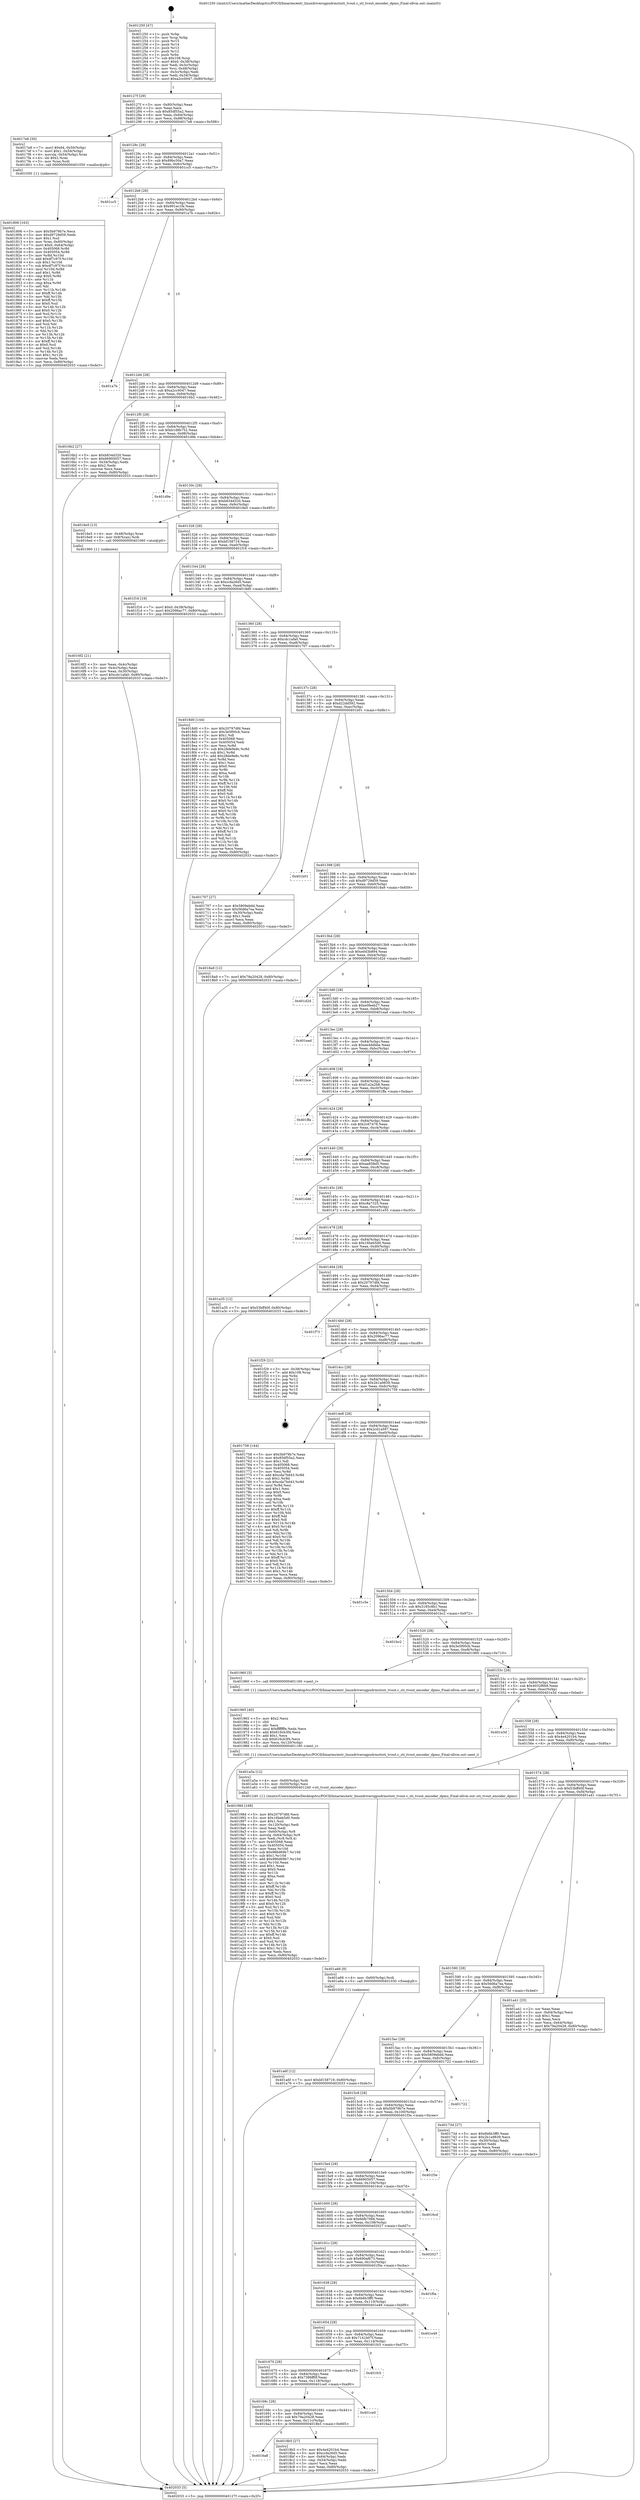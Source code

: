 digraph "0x401250" {
  label = "0x401250 (/mnt/c/Users/mathe/Desktop/tcc/POCII/binaries/extr_linuxdriversgpudrmstisti_tvout.c_sti_tvout_encoder_dpms_Final-ollvm.out::main(0))"
  labelloc = "t"
  node[shape=record]

  Entry [label="",width=0.3,height=0.3,shape=circle,fillcolor=black,style=filled]
  "0x40127f" [label="{
     0x40127f [29]\l
     | [instrs]\l
     &nbsp;&nbsp;0x40127f \<+3\>: mov -0x80(%rbp),%eax\l
     &nbsp;&nbsp;0x401282 \<+2\>: mov %eax,%ecx\l
     &nbsp;&nbsp;0x401284 \<+6\>: sub $0x85df55a2,%ecx\l
     &nbsp;&nbsp;0x40128a \<+6\>: mov %eax,-0x84(%rbp)\l
     &nbsp;&nbsp;0x401290 \<+6\>: mov %ecx,-0x88(%rbp)\l
     &nbsp;&nbsp;0x401296 \<+6\>: je 00000000004017e8 \<main+0x598\>\l
  }"]
  "0x4017e8" [label="{
     0x4017e8 [30]\l
     | [instrs]\l
     &nbsp;&nbsp;0x4017e8 \<+7\>: movl $0x64,-0x50(%rbp)\l
     &nbsp;&nbsp;0x4017ef \<+7\>: movl $0x1,-0x54(%rbp)\l
     &nbsp;&nbsp;0x4017f6 \<+4\>: movslq -0x54(%rbp),%rax\l
     &nbsp;&nbsp;0x4017fa \<+4\>: shl $0x2,%rax\l
     &nbsp;&nbsp;0x4017fe \<+3\>: mov %rax,%rdi\l
     &nbsp;&nbsp;0x401801 \<+5\>: call 0000000000401050 \<malloc@plt\>\l
     | [calls]\l
     &nbsp;&nbsp;0x401050 \{1\} (unknown)\l
  }"]
  "0x40129c" [label="{
     0x40129c [28]\l
     | [instrs]\l
     &nbsp;&nbsp;0x40129c \<+5\>: jmp 00000000004012a1 \<main+0x51\>\l
     &nbsp;&nbsp;0x4012a1 \<+6\>: mov -0x84(%rbp),%eax\l
     &nbsp;&nbsp;0x4012a7 \<+5\>: sub $0x89bc50a7,%eax\l
     &nbsp;&nbsp;0x4012ac \<+6\>: mov %eax,-0x8c(%rbp)\l
     &nbsp;&nbsp;0x4012b2 \<+6\>: je 0000000000401cc5 \<main+0xa75\>\l
  }"]
  Exit [label="",width=0.3,height=0.3,shape=circle,fillcolor=black,style=filled,peripheries=2]
  "0x401cc5" [label="{
     0x401cc5\l
  }", style=dashed]
  "0x4012b8" [label="{
     0x4012b8 [28]\l
     | [instrs]\l
     &nbsp;&nbsp;0x4012b8 \<+5\>: jmp 00000000004012bd \<main+0x6d\>\l
     &nbsp;&nbsp;0x4012bd \<+6\>: mov -0x84(%rbp),%eax\l
     &nbsp;&nbsp;0x4012c3 \<+5\>: sub $0x991ec1fe,%eax\l
     &nbsp;&nbsp;0x4012c8 \<+6\>: mov %eax,-0x90(%rbp)\l
     &nbsp;&nbsp;0x4012ce \<+6\>: je 0000000000401a7b \<main+0x82b\>\l
  }"]
  "0x401a6f" [label="{
     0x401a6f [12]\l
     | [instrs]\l
     &nbsp;&nbsp;0x401a6f \<+7\>: movl $0xbf158719,-0x80(%rbp)\l
     &nbsp;&nbsp;0x401a76 \<+5\>: jmp 0000000000402033 \<main+0xde3\>\l
  }"]
  "0x401a7b" [label="{
     0x401a7b\l
  }", style=dashed]
  "0x4012d4" [label="{
     0x4012d4 [28]\l
     | [instrs]\l
     &nbsp;&nbsp;0x4012d4 \<+5\>: jmp 00000000004012d9 \<main+0x89\>\l
     &nbsp;&nbsp;0x4012d9 \<+6\>: mov -0x84(%rbp),%eax\l
     &nbsp;&nbsp;0x4012df \<+5\>: sub $0xa2cc0047,%eax\l
     &nbsp;&nbsp;0x4012e4 \<+6\>: mov %eax,-0x94(%rbp)\l
     &nbsp;&nbsp;0x4012ea \<+6\>: je 00000000004016b2 \<main+0x462\>\l
  }"]
  "0x401a66" [label="{
     0x401a66 [9]\l
     | [instrs]\l
     &nbsp;&nbsp;0x401a66 \<+4\>: mov -0x60(%rbp),%rdi\l
     &nbsp;&nbsp;0x401a6a \<+5\>: call 0000000000401030 \<free@plt\>\l
     | [calls]\l
     &nbsp;&nbsp;0x401030 \{1\} (unknown)\l
  }"]
  "0x4016b2" [label="{
     0x4016b2 [27]\l
     | [instrs]\l
     &nbsp;&nbsp;0x4016b2 \<+5\>: mov $0xb834d320,%eax\l
     &nbsp;&nbsp;0x4016b7 \<+5\>: mov $0x66905057,%ecx\l
     &nbsp;&nbsp;0x4016bc \<+3\>: mov -0x34(%rbp),%edx\l
     &nbsp;&nbsp;0x4016bf \<+3\>: cmp $0x2,%edx\l
     &nbsp;&nbsp;0x4016c2 \<+3\>: cmovne %ecx,%eax\l
     &nbsp;&nbsp;0x4016c5 \<+3\>: mov %eax,-0x80(%rbp)\l
     &nbsp;&nbsp;0x4016c8 \<+5\>: jmp 0000000000402033 \<main+0xde3\>\l
  }"]
  "0x4012f0" [label="{
     0x4012f0 [28]\l
     | [instrs]\l
     &nbsp;&nbsp;0x4012f0 \<+5\>: jmp 00000000004012f5 \<main+0xa5\>\l
     &nbsp;&nbsp;0x4012f5 \<+6\>: mov -0x84(%rbp),%eax\l
     &nbsp;&nbsp;0x4012fb \<+5\>: sub $0xb1d8b752,%eax\l
     &nbsp;&nbsp;0x401300 \<+6\>: mov %eax,-0x98(%rbp)\l
     &nbsp;&nbsp;0x401306 \<+6\>: je 0000000000401d9e \<main+0xb4e\>\l
  }"]
  "0x402033" [label="{
     0x402033 [5]\l
     | [instrs]\l
     &nbsp;&nbsp;0x402033 \<+5\>: jmp 000000000040127f \<main+0x2f\>\l
  }"]
  "0x401250" [label="{
     0x401250 [47]\l
     | [instrs]\l
     &nbsp;&nbsp;0x401250 \<+1\>: push %rbp\l
     &nbsp;&nbsp;0x401251 \<+3\>: mov %rsp,%rbp\l
     &nbsp;&nbsp;0x401254 \<+2\>: push %r15\l
     &nbsp;&nbsp;0x401256 \<+2\>: push %r14\l
     &nbsp;&nbsp;0x401258 \<+2\>: push %r13\l
     &nbsp;&nbsp;0x40125a \<+2\>: push %r12\l
     &nbsp;&nbsp;0x40125c \<+1\>: push %rbx\l
     &nbsp;&nbsp;0x40125d \<+7\>: sub $0x108,%rsp\l
     &nbsp;&nbsp;0x401264 \<+7\>: movl $0x0,-0x38(%rbp)\l
     &nbsp;&nbsp;0x40126b \<+3\>: mov %edi,-0x3c(%rbp)\l
     &nbsp;&nbsp;0x40126e \<+4\>: mov %rsi,-0x48(%rbp)\l
     &nbsp;&nbsp;0x401272 \<+3\>: mov -0x3c(%rbp),%edi\l
     &nbsp;&nbsp;0x401275 \<+3\>: mov %edi,-0x34(%rbp)\l
     &nbsp;&nbsp;0x401278 \<+7\>: movl $0xa2cc0047,-0x80(%rbp)\l
  }"]
  "0x40198d" [label="{
     0x40198d [168]\l
     | [instrs]\l
     &nbsp;&nbsp;0x40198d \<+5\>: mov $0x20797dfd,%ecx\l
     &nbsp;&nbsp;0x401992 \<+5\>: mov $0x16beb5d0,%edx\l
     &nbsp;&nbsp;0x401997 \<+3\>: mov $0x1,%sil\l
     &nbsp;&nbsp;0x40199a \<+6\>: mov -0x120(%rbp),%edi\l
     &nbsp;&nbsp;0x4019a0 \<+3\>: imul %eax,%edi\l
     &nbsp;&nbsp;0x4019a3 \<+4\>: mov -0x60(%rbp),%r8\l
     &nbsp;&nbsp;0x4019a7 \<+4\>: movslq -0x64(%rbp),%r9\l
     &nbsp;&nbsp;0x4019ab \<+4\>: mov %edi,(%r8,%r9,4)\l
     &nbsp;&nbsp;0x4019af \<+7\>: mov 0x405068,%eax\l
     &nbsp;&nbsp;0x4019b6 \<+7\>: mov 0x405054,%edi\l
     &nbsp;&nbsp;0x4019bd \<+3\>: mov %eax,%r10d\l
     &nbsp;&nbsp;0x4019c0 \<+7\>: sub $0x986d69b7,%r10d\l
     &nbsp;&nbsp;0x4019c7 \<+4\>: sub $0x1,%r10d\l
     &nbsp;&nbsp;0x4019cb \<+7\>: add $0x986d69b7,%r10d\l
     &nbsp;&nbsp;0x4019d2 \<+4\>: imul %r10d,%eax\l
     &nbsp;&nbsp;0x4019d6 \<+3\>: and $0x1,%eax\l
     &nbsp;&nbsp;0x4019d9 \<+3\>: cmp $0x0,%eax\l
     &nbsp;&nbsp;0x4019dc \<+4\>: sete %r11b\l
     &nbsp;&nbsp;0x4019e0 \<+3\>: cmp $0xa,%edi\l
     &nbsp;&nbsp;0x4019e3 \<+3\>: setl %bl\l
     &nbsp;&nbsp;0x4019e6 \<+3\>: mov %r11b,%r14b\l
     &nbsp;&nbsp;0x4019e9 \<+4\>: xor $0xff,%r14b\l
     &nbsp;&nbsp;0x4019ed \<+3\>: mov %bl,%r15b\l
     &nbsp;&nbsp;0x4019f0 \<+4\>: xor $0xff,%r15b\l
     &nbsp;&nbsp;0x4019f4 \<+4\>: xor $0x0,%sil\l
     &nbsp;&nbsp;0x4019f8 \<+3\>: mov %r14b,%r12b\l
     &nbsp;&nbsp;0x4019fb \<+4\>: and $0x0,%r12b\l
     &nbsp;&nbsp;0x4019ff \<+3\>: and %sil,%r11b\l
     &nbsp;&nbsp;0x401a02 \<+3\>: mov %r15b,%r13b\l
     &nbsp;&nbsp;0x401a05 \<+4\>: and $0x0,%r13b\l
     &nbsp;&nbsp;0x401a09 \<+3\>: and %sil,%bl\l
     &nbsp;&nbsp;0x401a0c \<+3\>: or %r11b,%r12b\l
     &nbsp;&nbsp;0x401a0f \<+3\>: or %bl,%r13b\l
     &nbsp;&nbsp;0x401a12 \<+3\>: xor %r13b,%r12b\l
     &nbsp;&nbsp;0x401a15 \<+3\>: or %r15b,%r14b\l
     &nbsp;&nbsp;0x401a18 \<+4\>: xor $0xff,%r14b\l
     &nbsp;&nbsp;0x401a1c \<+4\>: or $0x0,%sil\l
     &nbsp;&nbsp;0x401a20 \<+3\>: and %sil,%r14b\l
     &nbsp;&nbsp;0x401a23 \<+3\>: or %r14b,%r12b\l
     &nbsp;&nbsp;0x401a26 \<+4\>: test $0x1,%r12b\l
     &nbsp;&nbsp;0x401a2a \<+3\>: cmovne %edx,%ecx\l
     &nbsp;&nbsp;0x401a2d \<+3\>: mov %ecx,-0x80(%rbp)\l
     &nbsp;&nbsp;0x401a30 \<+5\>: jmp 0000000000402033 \<main+0xde3\>\l
  }"]
  "0x401d9e" [label="{
     0x401d9e\l
  }", style=dashed]
  "0x40130c" [label="{
     0x40130c [28]\l
     | [instrs]\l
     &nbsp;&nbsp;0x40130c \<+5\>: jmp 0000000000401311 \<main+0xc1\>\l
     &nbsp;&nbsp;0x401311 \<+6\>: mov -0x84(%rbp),%eax\l
     &nbsp;&nbsp;0x401317 \<+5\>: sub $0xb834d320,%eax\l
     &nbsp;&nbsp;0x40131c \<+6\>: mov %eax,-0x9c(%rbp)\l
     &nbsp;&nbsp;0x401322 \<+6\>: je 00000000004016e5 \<main+0x495\>\l
  }"]
  "0x401965" [label="{
     0x401965 [40]\l
     | [instrs]\l
     &nbsp;&nbsp;0x401965 \<+5\>: mov $0x2,%ecx\l
     &nbsp;&nbsp;0x40196a \<+1\>: cltd\l
     &nbsp;&nbsp;0x40196b \<+2\>: idiv %ecx\l
     &nbsp;&nbsp;0x40196d \<+6\>: imul $0xfffffffe,%edx,%ecx\l
     &nbsp;&nbsp;0x401973 \<+6\>: add $0x616cb3f4,%ecx\l
     &nbsp;&nbsp;0x401979 \<+3\>: add $0x1,%ecx\l
     &nbsp;&nbsp;0x40197c \<+6\>: sub $0x616cb3f4,%ecx\l
     &nbsp;&nbsp;0x401982 \<+6\>: mov %ecx,-0x120(%rbp)\l
     &nbsp;&nbsp;0x401988 \<+5\>: call 0000000000401160 \<next_i\>\l
     | [calls]\l
     &nbsp;&nbsp;0x401160 \{1\} (/mnt/c/Users/mathe/Desktop/tcc/POCII/binaries/extr_linuxdriversgpudrmstisti_tvout.c_sti_tvout_encoder_dpms_Final-ollvm.out::next_i)\l
  }"]
  "0x4016e5" [label="{
     0x4016e5 [13]\l
     | [instrs]\l
     &nbsp;&nbsp;0x4016e5 \<+4\>: mov -0x48(%rbp),%rax\l
     &nbsp;&nbsp;0x4016e9 \<+4\>: mov 0x8(%rax),%rdi\l
     &nbsp;&nbsp;0x4016ed \<+5\>: call 0000000000401060 \<atoi@plt\>\l
     | [calls]\l
     &nbsp;&nbsp;0x401060 \{1\} (unknown)\l
  }"]
  "0x401328" [label="{
     0x401328 [28]\l
     | [instrs]\l
     &nbsp;&nbsp;0x401328 \<+5\>: jmp 000000000040132d \<main+0xdd\>\l
     &nbsp;&nbsp;0x40132d \<+6\>: mov -0x84(%rbp),%eax\l
     &nbsp;&nbsp;0x401333 \<+5\>: sub $0xbf158719,%eax\l
     &nbsp;&nbsp;0x401338 \<+6\>: mov %eax,-0xa0(%rbp)\l
     &nbsp;&nbsp;0x40133e \<+6\>: je 0000000000401f16 \<main+0xcc6\>\l
  }"]
  "0x4016f2" [label="{
     0x4016f2 [21]\l
     | [instrs]\l
     &nbsp;&nbsp;0x4016f2 \<+3\>: mov %eax,-0x4c(%rbp)\l
     &nbsp;&nbsp;0x4016f5 \<+3\>: mov -0x4c(%rbp),%eax\l
     &nbsp;&nbsp;0x4016f8 \<+3\>: mov %eax,-0x30(%rbp)\l
     &nbsp;&nbsp;0x4016fb \<+7\>: movl $0xcdc1afa0,-0x80(%rbp)\l
     &nbsp;&nbsp;0x401702 \<+5\>: jmp 0000000000402033 \<main+0xde3\>\l
  }"]
  "0x4016a8" [label="{
     0x4016a8\l
  }", style=dashed]
  "0x401f16" [label="{
     0x401f16 [19]\l
     | [instrs]\l
     &nbsp;&nbsp;0x401f16 \<+7\>: movl $0x0,-0x38(%rbp)\l
     &nbsp;&nbsp;0x401f1d \<+7\>: movl $0x2096ac77,-0x80(%rbp)\l
     &nbsp;&nbsp;0x401f24 \<+5\>: jmp 0000000000402033 \<main+0xde3\>\l
  }"]
  "0x401344" [label="{
     0x401344 [28]\l
     | [instrs]\l
     &nbsp;&nbsp;0x401344 \<+5\>: jmp 0000000000401349 \<main+0xf9\>\l
     &nbsp;&nbsp;0x401349 \<+6\>: mov -0x84(%rbp),%eax\l
     &nbsp;&nbsp;0x40134f \<+5\>: sub $0xccfa26d5,%eax\l
     &nbsp;&nbsp;0x401354 \<+6\>: mov %eax,-0xa4(%rbp)\l
     &nbsp;&nbsp;0x40135a \<+6\>: je 00000000004018d0 \<main+0x680\>\l
  }"]
  "0x4018b5" [label="{
     0x4018b5 [27]\l
     | [instrs]\l
     &nbsp;&nbsp;0x4018b5 \<+5\>: mov $0x4e4201b4,%eax\l
     &nbsp;&nbsp;0x4018ba \<+5\>: mov $0xccfa26d5,%ecx\l
     &nbsp;&nbsp;0x4018bf \<+3\>: mov -0x64(%rbp),%edx\l
     &nbsp;&nbsp;0x4018c2 \<+3\>: cmp -0x54(%rbp),%edx\l
     &nbsp;&nbsp;0x4018c5 \<+3\>: cmovl %ecx,%eax\l
     &nbsp;&nbsp;0x4018c8 \<+3\>: mov %eax,-0x80(%rbp)\l
     &nbsp;&nbsp;0x4018cb \<+5\>: jmp 0000000000402033 \<main+0xde3\>\l
  }"]
  "0x4018d0" [label="{
     0x4018d0 [144]\l
     | [instrs]\l
     &nbsp;&nbsp;0x4018d0 \<+5\>: mov $0x20797dfd,%eax\l
     &nbsp;&nbsp;0x4018d5 \<+5\>: mov $0x3e5f00cb,%ecx\l
     &nbsp;&nbsp;0x4018da \<+2\>: mov $0x1,%dl\l
     &nbsp;&nbsp;0x4018dc \<+7\>: mov 0x405068,%esi\l
     &nbsp;&nbsp;0x4018e3 \<+7\>: mov 0x405054,%edi\l
     &nbsp;&nbsp;0x4018ea \<+3\>: mov %esi,%r8d\l
     &nbsp;&nbsp;0x4018ed \<+7\>: sub $0x28de9e8c,%r8d\l
     &nbsp;&nbsp;0x4018f4 \<+4\>: sub $0x1,%r8d\l
     &nbsp;&nbsp;0x4018f8 \<+7\>: add $0x28de9e8c,%r8d\l
     &nbsp;&nbsp;0x4018ff \<+4\>: imul %r8d,%esi\l
     &nbsp;&nbsp;0x401903 \<+3\>: and $0x1,%esi\l
     &nbsp;&nbsp;0x401906 \<+3\>: cmp $0x0,%esi\l
     &nbsp;&nbsp;0x401909 \<+4\>: sete %r9b\l
     &nbsp;&nbsp;0x40190d \<+3\>: cmp $0xa,%edi\l
     &nbsp;&nbsp;0x401910 \<+4\>: setl %r10b\l
     &nbsp;&nbsp;0x401914 \<+3\>: mov %r9b,%r11b\l
     &nbsp;&nbsp;0x401917 \<+4\>: xor $0xff,%r11b\l
     &nbsp;&nbsp;0x40191b \<+3\>: mov %r10b,%bl\l
     &nbsp;&nbsp;0x40191e \<+3\>: xor $0xff,%bl\l
     &nbsp;&nbsp;0x401921 \<+3\>: xor $0x0,%dl\l
     &nbsp;&nbsp;0x401924 \<+3\>: mov %r11b,%r14b\l
     &nbsp;&nbsp;0x401927 \<+4\>: and $0x0,%r14b\l
     &nbsp;&nbsp;0x40192b \<+3\>: and %dl,%r9b\l
     &nbsp;&nbsp;0x40192e \<+3\>: mov %bl,%r15b\l
     &nbsp;&nbsp;0x401931 \<+4\>: and $0x0,%r15b\l
     &nbsp;&nbsp;0x401935 \<+3\>: and %dl,%r10b\l
     &nbsp;&nbsp;0x401938 \<+3\>: or %r9b,%r14b\l
     &nbsp;&nbsp;0x40193b \<+3\>: or %r10b,%r15b\l
     &nbsp;&nbsp;0x40193e \<+3\>: xor %r15b,%r14b\l
     &nbsp;&nbsp;0x401941 \<+3\>: or %bl,%r11b\l
     &nbsp;&nbsp;0x401944 \<+4\>: xor $0xff,%r11b\l
     &nbsp;&nbsp;0x401948 \<+3\>: or $0x0,%dl\l
     &nbsp;&nbsp;0x40194b \<+3\>: and %dl,%r11b\l
     &nbsp;&nbsp;0x40194e \<+3\>: or %r11b,%r14b\l
     &nbsp;&nbsp;0x401951 \<+4\>: test $0x1,%r14b\l
     &nbsp;&nbsp;0x401955 \<+3\>: cmovne %ecx,%eax\l
     &nbsp;&nbsp;0x401958 \<+3\>: mov %eax,-0x80(%rbp)\l
     &nbsp;&nbsp;0x40195b \<+5\>: jmp 0000000000402033 \<main+0xde3\>\l
  }"]
  "0x401360" [label="{
     0x401360 [28]\l
     | [instrs]\l
     &nbsp;&nbsp;0x401360 \<+5\>: jmp 0000000000401365 \<main+0x115\>\l
     &nbsp;&nbsp;0x401365 \<+6\>: mov -0x84(%rbp),%eax\l
     &nbsp;&nbsp;0x40136b \<+5\>: sub $0xcdc1afa0,%eax\l
     &nbsp;&nbsp;0x401370 \<+6\>: mov %eax,-0xa8(%rbp)\l
     &nbsp;&nbsp;0x401376 \<+6\>: je 0000000000401707 \<main+0x4b7\>\l
  }"]
  "0x40168c" [label="{
     0x40168c [28]\l
     | [instrs]\l
     &nbsp;&nbsp;0x40168c \<+5\>: jmp 0000000000401691 \<main+0x441\>\l
     &nbsp;&nbsp;0x401691 \<+6\>: mov -0x84(%rbp),%eax\l
     &nbsp;&nbsp;0x401697 \<+5\>: sub $0x79a20428,%eax\l
     &nbsp;&nbsp;0x40169c \<+6\>: mov %eax,-0x11c(%rbp)\l
     &nbsp;&nbsp;0x4016a2 \<+6\>: je 00000000004018b5 \<main+0x665\>\l
  }"]
  "0x401707" [label="{
     0x401707 [27]\l
     | [instrs]\l
     &nbsp;&nbsp;0x401707 \<+5\>: mov $0x5809ebdd,%eax\l
     &nbsp;&nbsp;0x40170c \<+5\>: mov $0x56d6a7ea,%ecx\l
     &nbsp;&nbsp;0x401711 \<+3\>: mov -0x30(%rbp),%edx\l
     &nbsp;&nbsp;0x401714 \<+3\>: cmp $0x1,%edx\l
     &nbsp;&nbsp;0x401717 \<+3\>: cmovl %ecx,%eax\l
     &nbsp;&nbsp;0x40171a \<+3\>: mov %eax,-0x80(%rbp)\l
     &nbsp;&nbsp;0x40171d \<+5\>: jmp 0000000000402033 \<main+0xde3\>\l
  }"]
  "0x40137c" [label="{
     0x40137c [28]\l
     | [instrs]\l
     &nbsp;&nbsp;0x40137c \<+5\>: jmp 0000000000401381 \<main+0x131\>\l
     &nbsp;&nbsp;0x401381 \<+6\>: mov -0x84(%rbp),%eax\l
     &nbsp;&nbsp;0x401387 \<+5\>: sub $0xd22dd592,%eax\l
     &nbsp;&nbsp;0x40138c \<+6\>: mov %eax,-0xac(%rbp)\l
     &nbsp;&nbsp;0x401392 \<+6\>: je 0000000000401b01 \<main+0x8b1\>\l
  }"]
  "0x401ce0" [label="{
     0x401ce0\l
  }", style=dashed]
  "0x401b01" [label="{
     0x401b01\l
  }", style=dashed]
  "0x401398" [label="{
     0x401398 [28]\l
     | [instrs]\l
     &nbsp;&nbsp;0x401398 \<+5\>: jmp 000000000040139d \<main+0x14d\>\l
     &nbsp;&nbsp;0x40139d \<+6\>: mov -0x84(%rbp),%eax\l
     &nbsp;&nbsp;0x4013a3 \<+5\>: sub $0xd9729d59,%eax\l
     &nbsp;&nbsp;0x4013a8 \<+6\>: mov %eax,-0xb0(%rbp)\l
     &nbsp;&nbsp;0x4013ae \<+6\>: je 00000000004018a9 \<main+0x659\>\l
  }"]
  "0x401670" [label="{
     0x401670 [28]\l
     | [instrs]\l
     &nbsp;&nbsp;0x401670 \<+5\>: jmp 0000000000401675 \<main+0x425\>\l
     &nbsp;&nbsp;0x401675 \<+6\>: mov -0x84(%rbp),%eax\l
     &nbsp;&nbsp;0x40167b \<+5\>: sub $0x7386ff0f,%eax\l
     &nbsp;&nbsp;0x401680 \<+6\>: mov %eax,-0x118(%rbp)\l
     &nbsp;&nbsp;0x401686 \<+6\>: je 0000000000401ce0 \<main+0xa90\>\l
  }"]
  "0x4018a9" [label="{
     0x4018a9 [12]\l
     | [instrs]\l
     &nbsp;&nbsp;0x4018a9 \<+7\>: movl $0x79a20428,-0x80(%rbp)\l
     &nbsp;&nbsp;0x4018b0 \<+5\>: jmp 0000000000402033 \<main+0xde3\>\l
  }"]
  "0x4013b4" [label="{
     0x4013b4 [28]\l
     | [instrs]\l
     &nbsp;&nbsp;0x4013b4 \<+5\>: jmp 00000000004013b9 \<main+0x169\>\l
     &nbsp;&nbsp;0x4013b9 \<+6\>: mov -0x84(%rbp),%eax\l
     &nbsp;&nbsp;0x4013bf \<+5\>: sub $0xe0d3b894,%eax\l
     &nbsp;&nbsp;0x4013c4 \<+6\>: mov %eax,-0xb4(%rbp)\l
     &nbsp;&nbsp;0x4013ca \<+6\>: je 0000000000401d2d \<main+0xadd\>\l
  }"]
  "0x401fc5" [label="{
     0x401fc5\l
  }", style=dashed]
  "0x401d2d" [label="{
     0x401d2d\l
  }", style=dashed]
  "0x4013d0" [label="{
     0x4013d0 [28]\l
     | [instrs]\l
     &nbsp;&nbsp;0x4013d0 \<+5\>: jmp 00000000004013d5 \<main+0x185\>\l
     &nbsp;&nbsp;0x4013d5 \<+6\>: mov -0x84(%rbp),%eax\l
     &nbsp;&nbsp;0x4013db \<+5\>: sub $0xe0feeb27,%eax\l
     &nbsp;&nbsp;0x4013e0 \<+6\>: mov %eax,-0xb8(%rbp)\l
     &nbsp;&nbsp;0x4013e6 \<+6\>: je 0000000000401ead \<main+0xc5d\>\l
  }"]
  "0x401654" [label="{
     0x401654 [28]\l
     | [instrs]\l
     &nbsp;&nbsp;0x401654 \<+5\>: jmp 0000000000401659 \<main+0x409\>\l
     &nbsp;&nbsp;0x401659 \<+6\>: mov -0x84(%rbp),%eax\l
     &nbsp;&nbsp;0x40165f \<+5\>: sub $0x7141b07f,%eax\l
     &nbsp;&nbsp;0x401664 \<+6\>: mov %eax,-0x114(%rbp)\l
     &nbsp;&nbsp;0x40166a \<+6\>: je 0000000000401fc5 \<main+0xd75\>\l
  }"]
  "0x401ead" [label="{
     0x401ead\l
  }", style=dashed]
  "0x4013ec" [label="{
     0x4013ec [28]\l
     | [instrs]\l
     &nbsp;&nbsp;0x4013ec \<+5\>: jmp 00000000004013f1 \<main+0x1a1\>\l
     &nbsp;&nbsp;0x4013f1 \<+6\>: mov -0x84(%rbp),%eax\l
     &nbsp;&nbsp;0x4013f7 \<+5\>: sub $0xee4ddbbe,%eax\l
     &nbsp;&nbsp;0x4013fc \<+6\>: mov %eax,-0xbc(%rbp)\l
     &nbsp;&nbsp;0x401402 \<+6\>: je 0000000000401bce \<main+0x97e\>\l
  }"]
  "0x401e49" [label="{
     0x401e49\l
  }", style=dashed]
  "0x401bce" [label="{
     0x401bce\l
  }", style=dashed]
  "0x401408" [label="{
     0x401408 [28]\l
     | [instrs]\l
     &nbsp;&nbsp;0x401408 \<+5\>: jmp 000000000040140d \<main+0x1bd\>\l
     &nbsp;&nbsp;0x40140d \<+6\>: mov -0x84(%rbp),%eax\l
     &nbsp;&nbsp;0x401413 \<+5\>: sub $0xf1a2a2b8,%eax\l
     &nbsp;&nbsp;0x401418 \<+6\>: mov %eax,-0xc0(%rbp)\l
     &nbsp;&nbsp;0x40141e \<+6\>: je 0000000000401ffa \<main+0xdaa\>\l
  }"]
  "0x401638" [label="{
     0x401638 [28]\l
     | [instrs]\l
     &nbsp;&nbsp;0x401638 \<+5\>: jmp 000000000040163d \<main+0x3ed\>\l
     &nbsp;&nbsp;0x40163d \<+6\>: mov -0x84(%rbp),%eax\l
     &nbsp;&nbsp;0x401643 \<+5\>: sub $0x6b6b3ff0,%eax\l
     &nbsp;&nbsp;0x401648 \<+6\>: mov %eax,-0x110(%rbp)\l
     &nbsp;&nbsp;0x40164e \<+6\>: je 0000000000401e49 \<main+0xbf9\>\l
  }"]
  "0x401ffa" [label="{
     0x401ffa\l
  }", style=dashed]
  "0x401424" [label="{
     0x401424 [28]\l
     | [instrs]\l
     &nbsp;&nbsp;0x401424 \<+5\>: jmp 0000000000401429 \<main+0x1d9\>\l
     &nbsp;&nbsp;0x401429 \<+6\>: mov -0x84(%rbp),%eax\l
     &nbsp;&nbsp;0x40142f \<+5\>: sub $0x2c67476,%eax\l
     &nbsp;&nbsp;0x401434 \<+6\>: mov %eax,-0xc4(%rbp)\l
     &nbsp;&nbsp;0x40143a \<+6\>: je 0000000000402006 \<main+0xdb6\>\l
  }"]
  "0x401f0a" [label="{
     0x401f0a\l
  }", style=dashed]
  "0x402006" [label="{
     0x402006\l
  }", style=dashed]
  "0x401440" [label="{
     0x401440 [28]\l
     | [instrs]\l
     &nbsp;&nbsp;0x401440 \<+5\>: jmp 0000000000401445 \<main+0x1f5\>\l
     &nbsp;&nbsp;0x401445 \<+6\>: mov -0x84(%rbp),%eax\l
     &nbsp;&nbsp;0x40144b \<+5\>: sub $0xae858d5,%eax\l
     &nbsp;&nbsp;0x401450 \<+6\>: mov %eax,-0xc8(%rbp)\l
     &nbsp;&nbsp;0x401456 \<+6\>: je 0000000000401d46 \<main+0xaf6\>\l
  }"]
  "0x40161c" [label="{
     0x40161c [28]\l
     | [instrs]\l
     &nbsp;&nbsp;0x40161c \<+5\>: jmp 0000000000401621 \<main+0x3d1\>\l
     &nbsp;&nbsp;0x401621 \<+6\>: mov -0x84(%rbp),%eax\l
     &nbsp;&nbsp;0x401627 \<+5\>: sub $0x690af673,%eax\l
     &nbsp;&nbsp;0x40162c \<+6\>: mov %eax,-0x10c(%rbp)\l
     &nbsp;&nbsp;0x401632 \<+6\>: je 0000000000401f0a \<main+0xcba\>\l
  }"]
  "0x401d46" [label="{
     0x401d46\l
  }", style=dashed]
  "0x40145c" [label="{
     0x40145c [28]\l
     | [instrs]\l
     &nbsp;&nbsp;0x40145c \<+5\>: jmp 0000000000401461 \<main+0x211\>\l
     &nbsp;&nbsp;0x401461 \<+6\>: mov -0x84(%rbp),%eax\l
     &nbsp;&nbsp;0x401467 \<+5\>: sub $0xc8a7325,%eax\l
     &nbsp;&nbsp;0x40146c \<+6\>: mov %eax,-0xcc(%rbp)\l
     &nbsp;&nbsp;0x401472 \<+6\>: je 0000000000401e55 \<main+0xc05\>\l
  }"]
  "0x402027" [label="{
     0x402027\l
  }", style=dashed]
  "0x401e55" [label="{
     0x401e55\l
  }", style=dashed]
  "0x401478" [label="{
     0x401478 [28]\l
     | [instrs]\l
     &nbsp;&nbsp;0x401478 \<+5\>: jmp 000000000040147d \<main+0x22d\>\l
     &nbsp;&nbsp;0x40147d \<+6\>: mov -0x84(%rbp),%eax\l
     &nbsp;&nbsp;0x401483 \<+5\>: sub $0x16beb5d0,%eax\l
     &nbsp;&nbsp;0x401488 \<+6\>: mov %eax,-0xd0(%rbp)\l
     &nbsp;&nbsp;0x40148e \<+6\>: je 0000000000401a35 \<main+0x7e5\>\l
  }"]
  "0x401600" [label="{
     0x401600 [28]\l
     | [instrs]\l
     &nbsp;&nbsp;0x401600 \<+5\>: jmp 0000000000401605 \<main+0x3b5\>\l
     &nbsp;&nbsp;0x401605 \<+6\>: mov -0x84(%rbp),%eax\l
     &nbsp;&nbsp;0x40160b \<+5\>: sub $0x66fb7066,%eax\l
     &nbsp;&nbsp;0x401610 \<+6\>: mov %eax,-0x108(%rbp)\l
     &nbsp;&nbsp;0x401616 \<+6\>: je 0000000000402027 \<main+0xdd7\>\l
  }"]
  "0x401a35" [label="{
     0x401a35 [12]\l
     | [instrs]\l
     &nbsp;&nbsp;0x401a35 \<+7\>: movl $0x53bff40f,-0x80(%rbp)\l
     &nbsp;&nbsp;0x401a3c \<+5\>: jmp 0000000000402033 \<main+0xde3\>\l
  }"]
  "0x401494" [label="{
     0x401494 [28]\l
     | [instrs]\l
     &nbsp;&nbsp;0x401494 \<+5\>: jmp 0000000000401499 \<main+0x249\>\l
     &nbsp;&nbsp;0x401499 \<+6\>: mov -0x84(%rbp),%eax\l
     &nbsp;&nbsp;0x40149f \<+5\>: sub $0x20797dfd,%eax\l
     &nbsp;&nbsp;0x4014a4 \<+6\>: mov %eax,-0xd4(%rbp)\l
     &nbsp;&nbsp;0x4014aa \<+6\>: je 0000000000401f73 \<main+0xd23\>\l
  }"]
  "0x4016cd" [label="{
     0x4016cd\l
  }", style=dashed]
  "0x401f73" [label="{
     0x401f73\l
  }", style=dashed]
  "0x4014b0" [label="{
     0x4014b0 [28]\l
     | [instrs]\l
     &nbsp;&nbsp;0x4014b0 \<+5\>: jmp 00000000004014b5 \<main+0x265\>\l
     &nbsp;&nbsp;0x4014b5 \<+6\>: mov -0x84(%rbp),%eax\l
     &nbsp;&nbsp;0x4014bb \<+5\>: sub $0x2096ac77,%eax\l
     &nbsp;&nbsp;0x4014c0 \<+6\>: mov %eax,-0xd8(%rbp)\l
     &nbsp;&nbsp;0x4014c6 \<+6\>: je 0000000000401f29 \<main+0xcd9\>\l
  }"]
  "0x4015e4" [label="{
     0x4015e4 [28]\l
     | [instrs]\l
     &nbsp;&nbsp;0x4015e4 \<+5\>: jmp 00000000004015e9 \<main+0x399\>\l
     &nbsp;&nbsp;0x4015e9 \<+6\>: mov -0x84(%rbp),%eax\l
     &nbsp;&nbsp;0x4015ef \<+5\>: sub $0x66905057,%eax\l
     &nbsp;&nbsp;0x4015f4 \<+6\>: mov %eax,-0x104(%rbp)\l
     &nbsp;&nbsp;0x4015fa \<+6\>: je 00000000004016cd \<main+0x47d\>\l
  }"]
  "0x401f29" [label="{
     0x401f29 [21]\l
     | [instrs]\l
     &nbsp;&nbsp;0x401f29 \<+3\>: mov -0x38(%rbp),%eax\l
     &nbsp;&nbsp;0x401f2c \<+7\>: add $0x108,%rsp\l
     &nbsp;&nbsp;0x401f33 \<+1\>: pop %rbx\l
     &nbsp;&nbsp;0x401f34 \<+2\>: pop %r12\l
     &nbsp;&nbsp;0x401f36 \<+2\>: pop %r13\l
     &nbsp;&nbsp;0x401f38 \<+2\>: pop %r14\l
     &nbsp;&nbsp;0x401f3a \<+2\>: pop %r15\l
     &nbsp;&nbsp;0x401f3c \<+1\>: pop %rbp\l
     &nbsp;&nbsp;0x401f3d \<+1\>: ret\l
  }"]
  "0x4014cc" [label="{
     0x4014cc [28]\l
     | [instrs]\l
     &nbsp;&nbsp;0x4014cc \<+5\>: jmp 00000000004014d1 \<main+0x281\>\l
     &nbsp;&nbsp;0x4014d1 \<+6\>: mov -0x84(%rbp),%eax\l
     &nbsp;&nbsp;0x4014d7 \<+5\>: sub $0x2b1a9839,%eax\l
     &nbsp;&nbsp;0x4014dc \<+6\>: mov %eax,-0xdc(%rbp)\l
     &nbsp;&nbsp;0x4014e2 \<+6\>: je 0000000000401758 \<main+0x508\>\l
  }"]
  "0x401f3e" [label="{
     0x401f3e\l
  }", style=dashed]
  "0x401758" [label="{
     0x401758 [144]\l
     | [instrs]\l
     &nbsp;&nbsp;0x401758 \<+5\>: mov $0x5b979b7e,%eax\l
     &nbsp;&nbsp;0x40175d \<+5\>: mov $0x85df55a2,%ecx\l
     &nbsp;&nbsp;0x401762 \<+2\>: mov $0x1,%dl\l
     &nbsp;&nbsp;0x401764 \<+7\>: mov 0x405068,%esi\l
     &nbsp;&nbsp;0x40176b \<+7\>: mov 0x405054,%edi\l
     &nbsp;&nbsp;0x401772 \<+3\>: mov %esi,%r8d\l
     &nbsp;&nbsp;0x401775 \<+7\>: add $0xcda7bd43,%r8d\l
     &nbsp;&nbsp;0x40177c \<+4\>: sub $0x1,%r8d\l
     &nbsp;&nbsp;0x401780 \<+7\>: sub $0xcda7bd43,%r8d\l
     &nbsp;&nbsp;0x401787 \<+4\>: imul %r8d,%esi\l
     &nbsp;&nbsp;0x40178b \<+3\>: and $0x1,%esi\l
     &nbsp;&nbsp;0x40178e \<+3\>: cmp $0x0,%esi\l
     &nbsp;&nbsp;0x401791 \<+4\>: sete %r9b\l
     &nbsp;&nbsp;0x401795 \<+3\>: cmp $0xa,%edi\l
     &nbsp;&nbsp;0x401798 \<+4\>: setl %r10b\l
     &nbsp;&nbsp;0x40179c \<+3\>: mov %r9b,%r11b\l
     &nbsp;&nbsp;0x40179f \<+4\>: xor $0xff,%r11b\l
     &nbsp;&nbsp;0x4017a3 \<+3\>: mov %r10b,%bl\l
     &nbsp;&nbsp;0x4017a6 \<+3\>: xor $0xff,%bl\l
     &nbsp;&nbsp;0x4017a9 \<+3\>: xor $0x0,%dl\l
     &nbsp;&nbsp;0x4017ac \<+3\>: mov %r11b,%r14b\l
     &nbsp;&nbsp;0x4017af \<+4\>: and $0x0,%r14b\l
     &nbsp;&nbsp;0x4017b3 \<+3\>: and %dl,%r9b\l
     &nbsp;&nbsp;0x4017b6 \<+3\>: mov %bl,%r15b\l
     &nbsp;&nbsp;0x4017b9 \<+4\>: and $0x0,%r15b\l
     &nbsp;&nbsp;0x4017bd \<+3\>: and %dl,%r10b\l
     &nbsp;&nbsp;0x4017c0 \<+3\>: or %r9b,%r14b\l
     &nbsp;&nbsp;0x4017c3 \<+3\>: or %r10b,%r15b\l
     &nbsp;&nbsp;0x4017c6 \<+3\>: xor %r15b,%r14b\l
     &nbsp;&nbsp;0x4017c9 \<+3\>: or %bl,%r11b\l
     &nbsp;&nbsp;0x4017cc \<+4\>: xor $0xff,%r11b\l
     &nbsp;&nbsp;0x4017d0 \<+3\>: or $0x0,%dl\l
     &nbsp;&nbsp;0x4017d3 \<+3\>: and %dl,%r11b\l
     &nbsp;&nbsp;0x4017d6 \<+3\>: or %r11b,%r14b\l
     &nbsp;&nbsp;0x4017d9 \<+4\>: test $0x1,%r14b\l
     &nbsp;&nbsp;0x4017dd \<+3\>: cmovne %ecx,%eax\l
     &nbsp;&nbsp;0x4017e0 \<+3\>: mov %eax,-0x80(%rbp)\l
     &nbsp;&nbsp;0x4017e3 \<+5\>: jmp 0000000000402033 \<main+0xde3\>\l
  }"]
  "0x4014e8" [label="{
     0x4014e8 [28]\l
     | [instrs]\l
     &nbsp;&nbsp;0x4014e8 \<+5\>: jmp 00000000004014ed \<main+0x29d\>\l
     &nbsp;&nbsp;0x4014ed \<+6\>: mov -0x84(%rbp),%eax\l
     &nbsp;&nbsp;0x4014f3 \<+5\>: sub $0x2cd1a597,%eax\l
     &nbsp;&nbsp;0x4014f8 \<+6\>: mov %eax,-0xe0(%rbp)\l
     &nbsp;&nbsp;0x4014fe \<+6\>: je 0000000000401c5e \<main+0xa0e\>\l
  }"]
  "0x4015c8" [label="{
     0x4015c8 [28]\l
     | [instrs]\l
     &nbsp;&nbsp;0x4015c8 \<+5\>: jmp 00000000004015cd \<main+0x37d\>\l
     &nbsp;&nbsp;0x4015cd \<+6\>: mov -0x84(%rbp),%eax\l
     &nbsp;&nbsp;0x4015d3 \<+5\>: sub $0x5b979b7e,%eax\l
     &nbsp;&nbsp;0x4015d8 \<+6\>: mov %eax,-0x100(%rbp)\l
     &nbsp;&nbsp;0x4015de \<+6\>: je 0000000000401f3e \<main+0xcee\>\l
  }"]
  "0x401c5e" [label="{
     0x401c5e\l
  }", style=dashed]
  "0x401504" [label="{
     0x401504 [28]\l
     | [instrs]\l
     &nbsp;&nbsp;0x401504 \<+5\>: jmp 0000000000401509 \<main+0x2b9\>\l
     &nbsp;&nbsp;0x401509 \<+6\>: mov -0x84(%rbp),%eax\l
     &nbsp;&nbsp;0x40150f \<+5\>: sub $0x3185c8b1,%eax\l
     &nbsp;&nbsp;0x401514 \<+6\>: mov %eax,-0xe4(%rbp)\l
     &nbsp;&nbsp;0x40151a \<+6\>: je 0000000000401bc2 \<main+0x972\>\l
  }"]
  "0x401722" [label="{
     0x401722\l
  }", style=dashed]
  "0x401bc2" [label="{
     0x401bc2\l
  }", style=dashed]
  "0x401520" [label="{
     0x401520 [28]\l
     | [instrs]\l
     &nbsp;&nbsp;0x401520 \<+5\>: jmp 0000000000401525 \<main+0x2d5\>\l
     &nbsp;&nbsp;0x401525 \<+6\>: mov -0x84(%rbp),%eax\l
     &nbsp;&nbsp;0x40152b \<+5\>: sub $0x3e5f00cb,%eax\l
     &nbsp;&nbsp;0x401530 \<+6\>: mov %eax,-0xe8(%rbp)\l
     &nbsp;&nbsp;0x401536 \<+6\>: je 0000000000401960 \<main+0x710\>\l
  }"]
  "0x401806" [label="{
     0x401806 [163]\l
     | [instrs]\l
     &nbsp;&nbsp;0x401806 \<+5\>: mov $0x5b979b7e,%ecx\l
     &nbsp;&nbsp;0x40180b \<+5\>: mov $0xd9729d59,%edx\l
     &nbsp;&nbsp;0x401810 \<+3\>: mov $0x1,%sil\l
     &nbsp;&nbsp;0x401813 \<+4\>: mov %rax,-0x60(%rbp)\l
     &nbsp;&nbsp;0x401817 \<+7\>: movl $0x0,-0x64(%rbp)\l
     &nbsp;&nbsp;0x40181e \<+8\>: mov 0x405068,%r8d\l
     &nbsp;&nbsp;0x401826 \<+8\>: mov 0x405054,%r9d\l
     &nbsp;&nbsp;0x40182e \<+3\>: mov %r8d,%r10d\l
     &nbsp;&nbsp;0x401831 \<+7\>: add $0xdf7c97f,%r10d\l
     &nbsp;&nbsp;0x401838 \<+4\>: sub $0x1,%r10d\l
     &nbsp;&nbsp;0x40183c \<+7\>: sub $0xdf7c97f,%r10d\l
     &nbsp;&nbsp;0x401843 \<+4\>: imul %r10d,%r8d\l
     &nbsp;&nbsp;0x401847 \<+4\>: and $0x1,%r8d\l
     &nbsp;&nbsp;0x40184b \<+4\>: cmp $0x0,%r8d\l
     &nbsp;&nbsp;0x40184f \<+4\>: sete %r11b\l
     &nbsp;&nbsp;0x401853 \<+4\>: cmp $0xa,%r9d\l
     &nbsp;&nbsp;0x401857 \<+3\>: setl %bl\l
     &nbsp;&nbsp;0x40185a \<+3\>: mov %r11b,%r14b\l
     &nbsp;&nbsp;0x40185d \<+4\>: xor $0xff,%r14b\l
     &nbsp;&nbsp;0x401861 \<+3\>: mov %bl,%r15b\l
     &nbsp;&nbsp;0x401864 \<+4\>: xor $0xff,%r15b\l
     &nbsp;&nbsp;0x401868 \<+4\>: xor $0x0,%sil\l
     &nbsp;&nbsp;0x40186c \<+3\>: mov %r14b,%r12b\l
     &nbsp;&nbsp;0x40186f \<+4\>: and $0x0,%r12b\l
     &nbsp;&nbsp;0x401873 \<+3\>: and %sil,%r11b\l
     &nbsp;&nbsp;0x401876 \<+3\>: mov %r15b,%r13b\l
     &nbsp;&nbsp;0x401879 \<+4\>: and $0x0,%r13b\l
     &nbsp;&nbsp;0x40187d \<+3\>: and %sil,%bl\l
     &nbsp;&nbsp;0x401880 \<+3\>: or %r11b,%r12b\l
     &nbsp;&nbsp;0x401883 \<+3\>: or %bl,%r13b\l
     &nbsp;&nbsp;0x401886 \<+3\>: xor %r13b,%r12b\l
     &nbsp;&nbsp;0x401889 \<+3\>: or %r15b,%r14b\l
     &nbsp;&nbsp;0x40188c \<+4\>: xor $0xff,%r14b\l
     &nbsp;&nbsp;0x401890 \<+4\>: or $0x0,%sil\l
     &nbsp;&nbsp;0x401894 \<+3\>: and %sil,%r14b\l
     &nbsp;&nbsp;0x401897 \<+3\>: or %r14b,%r12b\l
     &nbsp;&nbsp;0x40189a \<+4\>: test $0x1,%r12b\l
     &nbsp;&nbsp;0x40189e \<+3\>: cmovne %edx,%ecx\l
     &nbsp;&nbsp;0x4018a1 \<+3\>: mov %ecx,-0x80(%rbp)\l
     &nbsp;&nbsp;0x4018a4 \<+5\>: jmp 0000000000402033 \<main+0xde3\>\l
  }"]
  "0x401960" [label="{
     0x401960 [5]\l
     | [instrs]\l
     &nbsp;&nbsp;0x401960 \<+5\>: call 0000000000401160 \<next_i\>\l
     | [calls]\l
     &nbsp;&nbsp;0x401160 \{1\} (/mnt/c/Users/mathe/Desktop/tcc/POCII/binaries/extr_linuxdriversgpudrmstisti_tvout.c_sti_tvout_encoder_dpms_Final-ollvm.out::next_i)\l
  }"]
  "0x40153c" [label="{
     0x40153c [28]\l
     | [instrs]\l
     &nbsp;&nbsp;0x40153c \<+5\>: jmp 0000000000401541 \<main+0x2f1\>\l
     &nbsp;&nbsp;0x401541 \<+6\>: mov -0x84(%rbp),%eax\l
     &nbsp;&nbsp;0x401547 \<+5\>: sub $0x4032f6b9,%eax\l
     &nbsp;&nbsp;0x40154c \<+6\>: mov %eax,-0xec(%rbp)\l
     &nbsp;&nbsp;0x401552 \<+6\>: je 0000000000401e3d \<main+0xbed\>\l
  }"]
  "0x4015ac" [label="{
     0x4015ac [28]\l
     | [instrs]\l
     &nbsp;&nbsp;0x4015ac \<+5\>: jmp 00000000004015b1 \<main+0x361\>\l
     &nbsp;&nbsp;0x4015b1 \<+6\>: mov -0x84(%rbp),%eax\l
     &nbsp;&nbsp;0x4015b7 \<+5\>: sub $0x5809ebdd,%eax\l
     &nbsp;&nbsp;0x4015bc \<+6\>: mov %eax,-0xfc(%rbp)\l
     &nbsp;&nbsp;0x4015c2 \<+6\>: je 0000000000401722 \<main+0x4d2\>\l
  }"]
  "0x401e3d" [label="{
     0x401e3d\l
  }", style=dashed]
  "0x401558" [label="{
     0x401558 [28]\l
     | [instrs]\l
     &nbsp;&nbsp;0x401558 \<+5\>: jmp 000000000040155d \<main+0x30d\>\l
     &nbsp;&nbsp;0x40155d \<+6\>: mov -0x84(%rbp),%eax\l
     &nbsp;&nbsp;0x401563 \<+5\>: sub $0x4e4201b4,%eax\l
     &nbsp;&nbsp;0x401568 \<+6\>: mov %eax,-0xf0(%rbp)\l
     &nbsp;&nbsp;0x40156e \<+6\>: je 0000000000401a5a \<main+0x80a\>\l
  }"]
  "0x40173d" [label="{
     0x40173d [27]\l
     | [instrs]\l
     &nbsp;&nbsp;0x40173d \<+5\>: mov $0x6b6b3ff0,%eax\l
     &nbsp;&nbsp;0x401742 \<+5\>: mov $0x2b1a9839,%ecx\l
     &nbsp;&nbsp;0x401747 \<+3\>: mov -0x30(%rbp),%edx\l
     &nbsp;&nbsp;0x40174a \<+3\>: cmp $0x0,%edx\l
     &nbsp;&nbsp;0x40174d \<+3\>: cmove %ecx,%eax\l
     &nbsp;&nbsp;0x401750 \<+3\>: mov %eax,-0x80(%rbp)\l
     &nbsp;&nbsp;0x401753 \<+5\>: jmp 0000000000402033 \<main+0xde3\>\l
  }"]
  "0x401a5a" [label="{
     0x401a5a [12]\l
     | [instrs]\l
     &nbsp;&nbsp;0x401a5a \<+4\>: mov -0x60(%rbp),%rdi\l
     &nbsp;&nbsp;0x401a5e \<+3\>: mov -0x50(%rbp),%esi\l
     &nbsp;&nbsp;0x401a61 \<+5\>: call 0000000000401240 \<sti_tvout_encoder_dpms\>\l
     | [calls]\l
     &nbsp;&nbsp;0x401240 \{1\} (/mnt/c/Users/mathe/Desktop/tcc/POCII/binaries/extr_linuxdriversgpudrmstisti_tvout.c_sti_tvout_encoder_dpms_Final-ollvm.out::sti_tvout_encoder_dpms)\l
  }"]
  "0x401574" [label="{
     0x401574 [28]\l
     | [instrs]\l
     &nbsp;&nbsp;0x401574 \<+5\>: jmp 0000000000401579 \<main+0x329\>\l
     &nbsp;&nbsp;0x401579 \<+6\>: mov -0x84(%rbp),%eax\l
     &nbsp;&nbsp;0x40157f \<+5\>: sub $0x53bff40f,%eax\l
     &nbsp;&nbsp;0x401584 \<+6\>: mov %eax,-0xf4(%rbp)\l
     &nbsp;&nbsp;0x40158a \<+6\>: je 0000000000401a41 \<main+0x7f1\>\l
  }"]
  "0x401590" [label="{
     0x401590 [28]\l
     | [instrs]\l
     &nbsp;&nbsp;0x401590 \<+5\>: jmp 0000000000401595 \<main+0x345\>\l
     &nbsp;&nbsp;0x401595 \<+6\>: mov -0x84(%rbp),%eax\l
     &nbsp;&nbsp;0x40159b \<+5\>: sub $0x56d6a7ea,%eax\l
     &nbsp;&nbsp;0x4015a0 \<+6\>: mov %eax,-0xf8(%rbp)\l
     &nbsp;&nbsp;0x4015a6 \<+6\>: je 000000000040173d \<main+0x4ed\>\l
  }"]
  "0x401a41" [label="{
     0x401a41 [25]\l
     | [instrs]\l
     &nbsp;&nbsp;0x401a41 \<+2\>: xor %eax,%eax\l
     &nbsp;&nbsp;0x401a43 \<+3\>: mov -0x64(%rbp),%ecx\l
     &nbsp;&nbsp;0x401a46 \<+3\>: sub $0x1,%eax\l
     &nbsp;&nbsp;0x401a49 \<+2\>: sub %eax,%ecx\l
     &nbsp;&nbsp;0x401a4b \<+3\>: mov %ecx,-0x64(%rbp)\l
     &nbsp;&nbsp;0x401a4e \<+7\>: movl $0x79a20428,-0x80(%rbp)\l
     &nbsp;&nbsp;0x401a55 \<+5\>: jmp 0000000000402033 \<main+0xde3\>\l
  }"]
  Entry -> "0x401250" [label=" 1"]
  "0x40127f" -> "0x4017e8" [label=" 1"]
  "0x40127f" -> "0x40129c" [label=" 15"]
  "0x401f29" -> Exit [label=" 1"]
  "0x40129c" -> "0x401cc5" [label=" 0"]
  "0x40129c" -> "0x4012b8" [label=" 15"]
  "0x401f16" -> "0x402033" [label=" 1"]
  "0x4012b8" -> "0x401a7b" [label=" 0"]
  "0x4012b8" -> "0x4012d4" [label=" 15"]
  "0x401a6f" -> "0x402033" [label=" 1"]
  "0x4012d4" -> "0x4016b2" [label=" 1"]
  "0x4012d4" -> "0x4012f0" [label=" 14"]
  "0x4016b2" -> "0x402033" [label=" 1"]
  "0x401250" -> "0x40127f" [label=" 1"]
  "0x402033" -> "0x40127f" [label=" 15"]
  "0x401a66" -> "0x401a6f" [label=" 1"]
  "0x4012f0" -> "0x401d9e" [label=" 0"]
  "0x4012f0" -> "0x40130c" [label=" 14"]
  "0x401a5a" -> "0x401a66" [label=" 1"]
  "0x40130c" -> "0x4016e5" [label=" 1"]
  "0x40130c" -> "0x401328" [label=" 13"]
  "0x4016e5" -> "0x4016f2" [label=" 1"]
  "0x4016f2" -> "0x402033" [label=" 1"]
  "0x401a41" -> "0x402033" [label=" 1"]
  "0x401328" -> "0x401f16" [label=" 1"]
  "0x401328" -> "0x401344" [label=" 12"]
  "0x401a35" -> "0x402033" [label=" 1"]
  "0x401344" -> "0x4018d0" [label=" 1"]
  "0x401344" -> "0x401360" [label=" 11"]
  "0x40198d" -> "0x402033" [label=" 1"]
  "0x401360" -> "0x401707" [label=" 1"]
  "0x401360" -> "0x40137c" [label=" 10"]
  "0x401707" -> "0x402033" [label=" 1"]
  "0x401960" -> "0x401965" [label=" 1"]
  "0x40137c" -> "0x401b01" [label=" 0"]
  "0x40137c" -> "0x401398" [label=" 10"]
  "0x4018d0" -> "0x402033" [label=" 1"]
  "0x401398" -> "0x4018a9" [label=" 1"]
  "0x401398" -> "0x4013b4" [label=" 9"]
  "0x40168c" -> "0x4016a8" [label=" 0"]
  "0x4013b4" -> "0x401d2d" [label=" 0"]
  "0x4013b4" -> "0x4013d0" [label=" 9"]
  "0x40168c" -> "0x4018b5" [label=" 2"]
  "0x4013d0" -> "0x401ead" [label=" 0"]
  "0x4013d0" -> "0x4013ec" [label=" 9"]
  "0x401670" -> "0x40168c" [label=" 2"]
  "0x4013ec" -> "0x401bce" [label=" 0"]
  "0x4013ec" -> "0x401408" [label=" 9"]
  "0x401670" -> "0x401ce0" [label=" 0"]
  "0x401408" -> "0x401ffa" [label=" 0"]
  "0x401408" -> "0x401424" [label=" 9"]
  "0x401654" -> "0x401670" [label=" 2"]
  "0x401424" -> "0x402006" [label=" 0"]
  "0x401424" -> "0x401440" [label=" 9"]
  "0x401654" -> "0x401fc5" [label=" 0"]
  "0x401440" -> "0x401d46" [label=" 0"]
  "0x401440" -> "0x40145c" [label=" 9"]
  "0x401638" -> "0x401654" [label=" 2"]
  "0x40145c" -> "0x401e55" [label=" 0"]
  "0x40145c" -> "0x401478" [label=" 9"]
  "0x401638" -> "0x401e49" [label=" 0"]
  "0x401478" -> "0x401a35" [label=" 1"]
  "0x401478" -> "0x401494" [label=" 8"]
  "0x40161c" -> "0x401638" [label=" 2"]
  "0x401494" -> "0x401f73" [label=" 0"]
  "0x401494" -> "0x4014b0" [label=" 8"]
  "0x40161c" -> "0x401f0a" [label=" 0"]
  "0x4014b0" -> "0x401f29" [label=" 1"]
  "0x4014b0" -> "0x4014cc" [label=" 7"]
  "0x401600" -> "0x40161c" [label=" 2"]
  "0x4014cc" -> "0x401758" [label=" 1"]
  "0x4014cc" -> "0x4014e8" [label=" 6"]
  "0x401600" -> "0x402027" [label=" 0"]
  "0x4014e8" -> "0x401c5e" [label=" 0"]
  "0x4014e8" -> "0x401504" [label=" 6"]
  "0x4015e4" -> "0x401600" [label=" 2"]
  "0x401504" -> "0x401bc2" [label=" 0"]
  "0x401504" -> "0x401520" [label=" 6"]
  "0x4015e4" -> "0x4016cd" [label=" 0"]
  "0x401520" -> "0x401960" [label=" 1"]
  "0x401520" -> "0x40153c" [label=" 5"]
  "0x4015c8" -> "0x4015e4" [label=" 2"]
  "0x40153c" -> "0x401e3d" [label=" 0"]
  "0x40153c" -> "0x401558" [label=" 5"]
  "0x4015c8" -> "0x401f3e" [label=" 0"]
  "0x401558" -> "0x401a5a" [label=" 1"]
  "0x401558" -> "0x401574" [label=" 4"]
  "0x4018b5" -> "0x402033" [label=" 2"]
  "0x401574" -> "0x401a41" [label=" 1"]
  "0x401574" -> "0x401590" [label=" 3"]
  "0x4015ac" -> "0x4015c8" [label=" 2"]
  "0x401590" -> "0x40173d" [label=" 1"]
  "0x401590" -> "0x4015ac" [label=" 2"]
  "0x40173d" -> "0x402033" [label=" 1"]
  "0x401758" -> "0x402033" [label=" 1"]
  "0x4017e8" -> "0x401806" [label=" 1"]
  "0x401806" -> "0x402033" [label=" 1"]
  "0x4018a9" -> "0x402033" [label=" 1"]
  "0x401965" -> "0x40198d" [label=" 1"]
  "0x4015ac" -> "0x401722" [label=" 0"]
}

